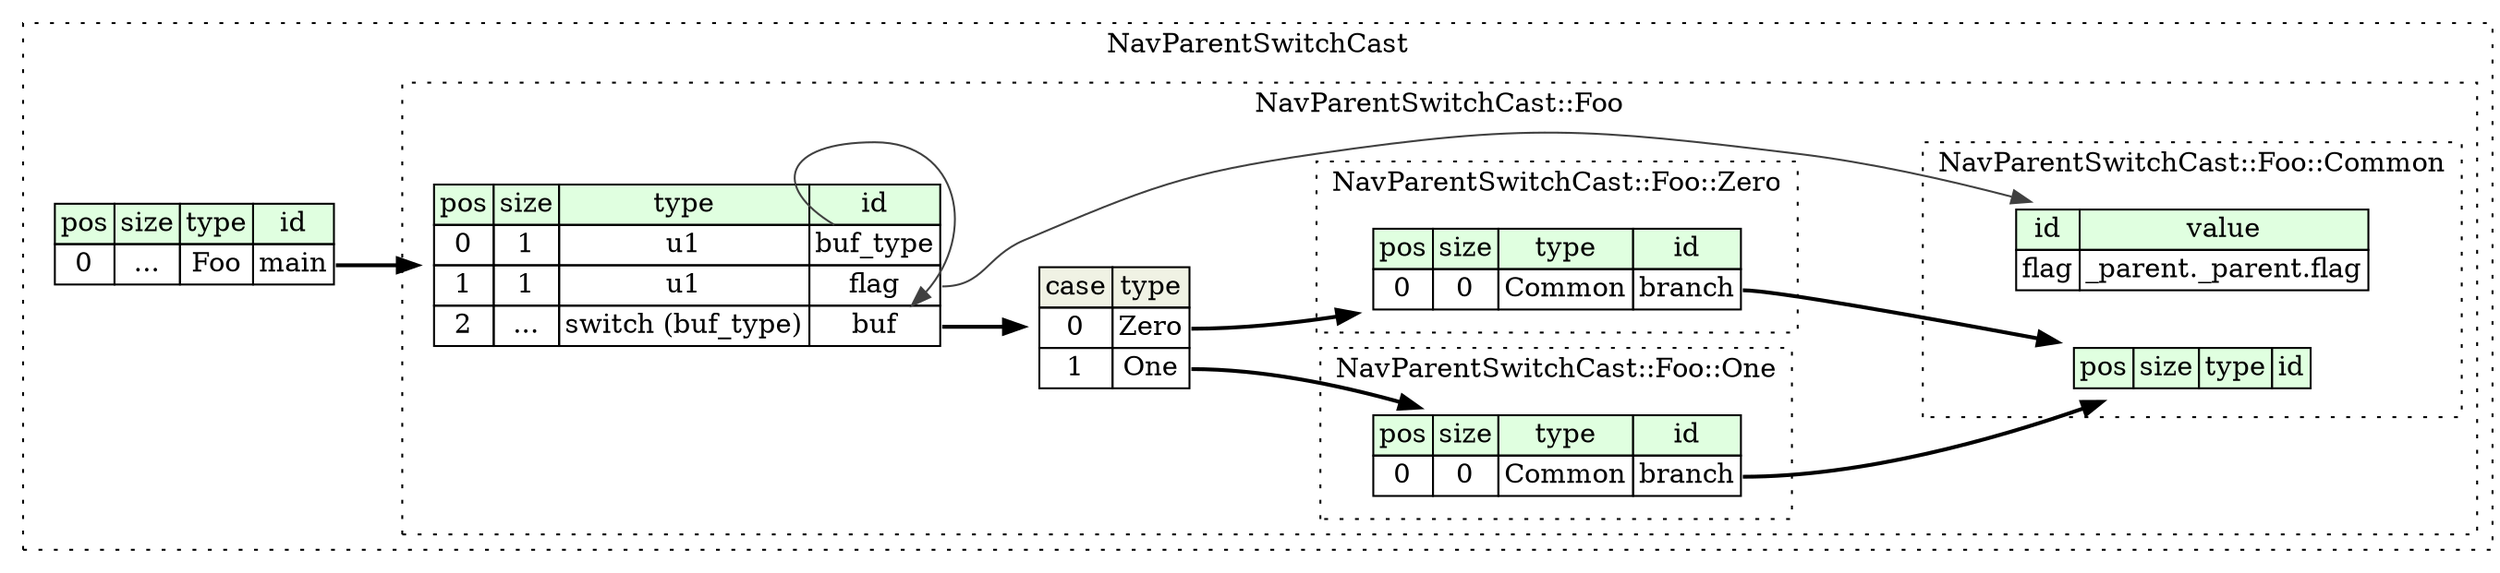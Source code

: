 digraph {
	rankdir=LR;
	node [shape=plaintext];
	subgraph cluster__nav_parent_switch_cast {
		label="NavParentSwitchCast";
		graph[style=dotted];

		nav_parent_switch_cast__seq [label=<<TABLE BORDER="0" CELLBORDER="1" CELLSPACING="0">
			<TR><TD BGCOLOR="#E0FFE0">pos</TD><TD BGCOLOR="#E0FFE0">size</TD><TD BGCOLOR="#E0FFE0">type</TD><TD BGCOLOR="#E0FFE0">id</TD></TR>
			<TR><TD PORT="main_pos">0</TD><TD PORT="main_size">...</TD><TD>Foo</TD><TD PORT="main_type">main</TD></TR>
		</TABLE>>];
		subgraph cluster__foo {
			label="NavParentSwitchCast::Foo";
			graph[style=dotted];

			foo__seq [label=<<TABLE BORDER="0" CELLBORDER="1" CELLSPACING="0">
				<TR><TD BGCOLOR="#E0FFE0">pos</TD><TD BGCOLOR="#E0FFE0">size</TD><TD BGCOLOR="#E0FFE0">type</TD><TD BGCOLOR="#E0FFE0">id</TD></TR>
				<TR><TD PORT="buf_type_pos">0</TD><TD PORT="buf_type_size">1</TD><TD>u1</TD><TD PORT="buf_type_type">buf_type</TD></TR>
				<TR><TD PORT="flag_pos">1</TD><TD PORT="flag_size">1</TD><TD>u1</TD><TD PORT="flag_type">flag</TD></TR>
				<TR><TD PORT="buf_pos">2</TD><TD PORT="buf_size">...</TD><TD>switch (buf_type)</TD><TD PORT="buf_type">buf</TD></TR>
			</TABLE>>];
foo__seq_buf_switch [label=<<TABLE BORDER="0" CELLBORDER="1" CELLSPACING="0">
	<TR><TD BGCOLOR="#F0F2E4">case</TD><TD BGCOLOR="#F0F2E4">type</TD></TR>
	<TR><TD>0</TD><TD PORT="case0">Zero</TD></TR>
	<TR><TD>1</TD><TD PORT="case1">One</TD></TR>
</TABLE>>];
			subgraph cluster__zero {
				label="NavParentSwitchCast::Foo::Zero";
				graph[style=dotted];

				zero__seq [label=<<TABLE BORDER="0" CELLBORDER="1" CELLSPACING="0">
					<TR><TD BGCOLOR="#E0FFE0">pos</TD><TD BGCOLOR="#E0FFE0">size</TD><TD BGCOLOR="#E0FFE0">type</TD><TD BGCOLOR="#E0FFE0">id</TD></TR>
					<TR><TD PORT="branch_pos">0</TD><TD PORT="branch_size">0</TD><TD>Common</TD><TD PORT="branch_type">branch</TD></TR>
				</TABLE>>];
			}
			subgraph cluster__one {
				label="NavParentSwitchCast::Foo::One";
				graph[style=dotted];

				one__seq [label=<<TABLE BORDER="0" CELLBORDER="1" CELLSPACING="0">
					<TR><TD BGCOLOR="#E0FFE0">pos</TD><TD BGCOLOR="#E0FFE0">size</TD><TD BGCOLOR="#E0FFE0">type</TD><TD BGCOLOR="#E0FFE0">id</TD></TR>
					<TR><TD PORT="branch_pos">0</TD><TD PORT="branch_size">0</TD><TD>Common</TD><TD PORT="branch_type">branch</TD></TR>
				</TABLE>>];
			}
			subgraph cluster__common {
				label="NavParentSwitchCast::Foo::Common";
				graph[style=dotted];

				common__seq [label=<<TABLE BORDER="0" CELLBORDER="1" CELLSPACING="0">
					<TR><TD BGCOLOR="#E0FFE0">pos</TD><TD BGCOLOR="#E0FFE0">size</TD><TD BGCOLOR="#E0FFE0">type</TD><TD BGCOLOR="#E0FFE0">id</TD></TR>
				</TABLE>>];
				common__inst__flag [label=<<TABLE BORDER="0" CELLBORDER="1" CELLSPACING="0">
					<TR><TD BGCOLOR="#E0FFE0">id</TD><TD BGCOLOR="#E0FFE0">value</TD></TR>
					<TR><TD>flag</TD><TD>_parent._parent.flag</TD></TR>
				</TABLE>>];
			}
		}
	}
	nav_parent_switch_cast__seq:main_type -> foo__seq [style=bold];
	foo__seq:buf_type -> foo__seq_buf_switch [style=bold];
	foo__seq_buf_switch:case0 -> zero__seq [style=bold];
	foo__seq_buf_switch:case1 -> one__seq [style=bold];
	foo__seq:buf_type_type -> foo__seq:buf_type [color="#404040"];
	zero__seq:branch_type -> common__seq [style=bold];
	one__seq:branch_type -> common__seq [style=bold];
	foo__seq:flag_type -> common__inst__flag [color="#404040"];
}
